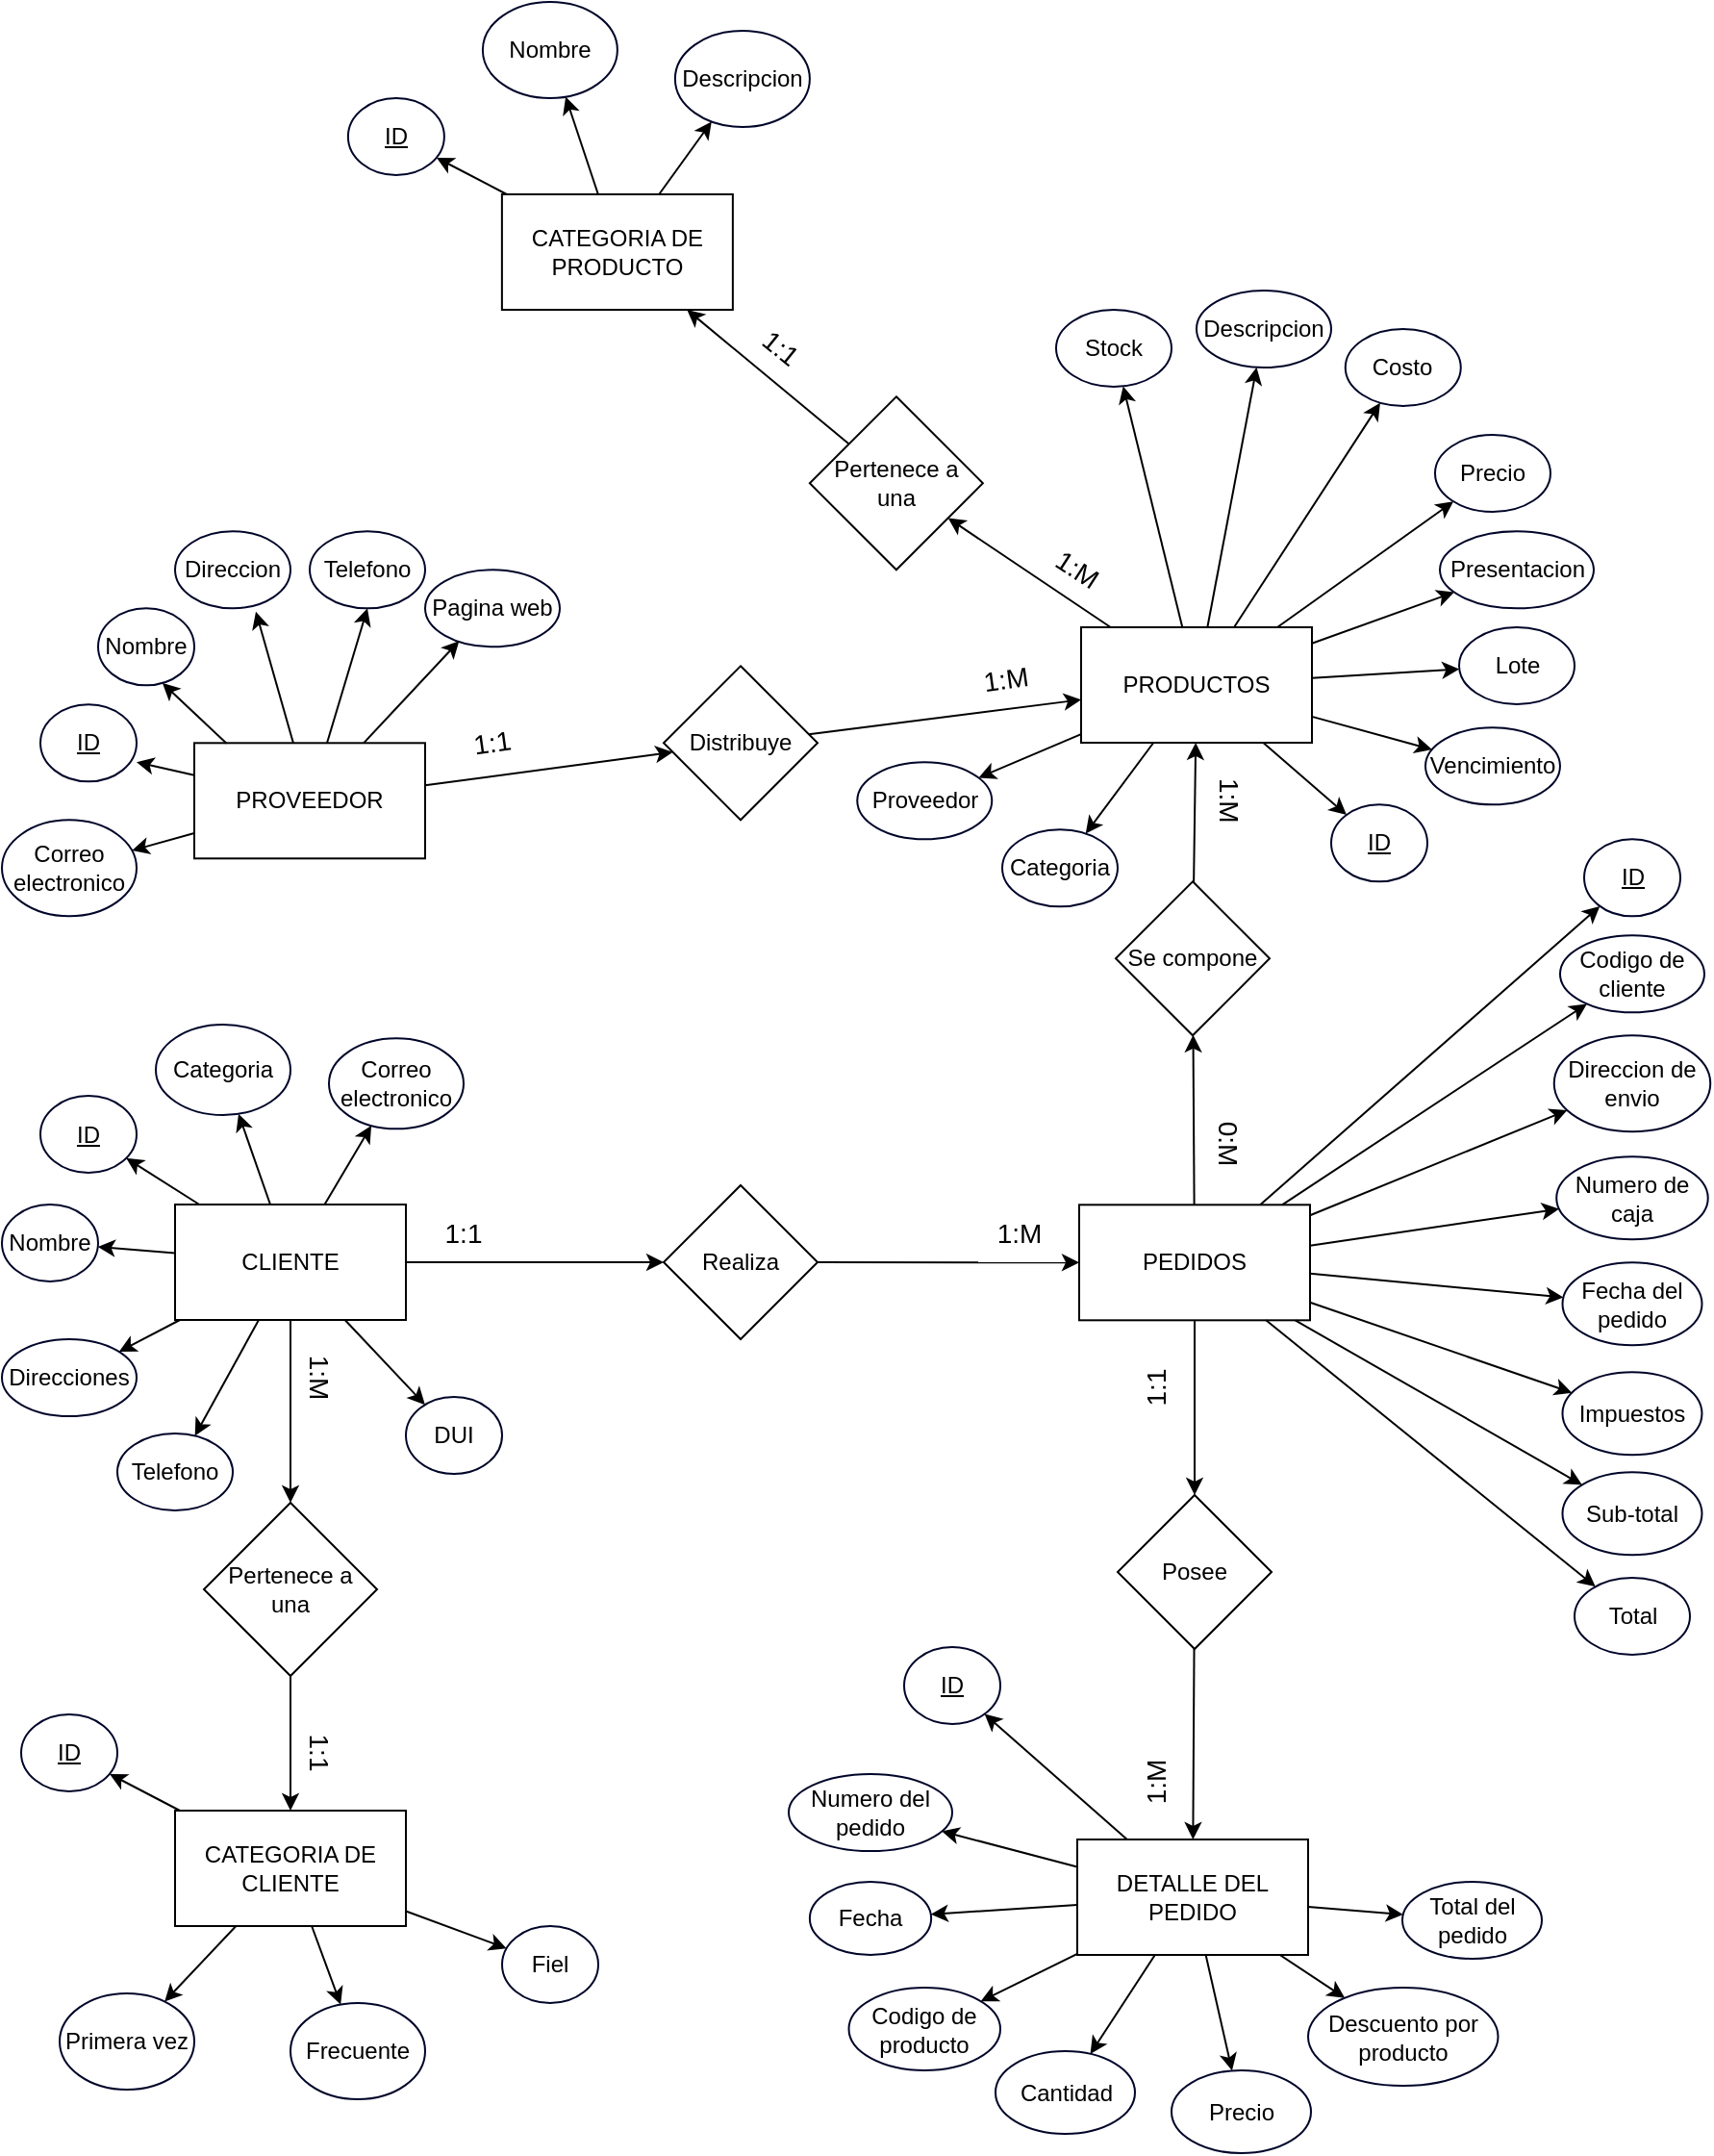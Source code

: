 <mxfile version="21.7.4" type="github">
  <diagram id="R2lEEEUBdFMjLlhIrx00" name="Page-1">
    <mxGraphModel dx="1956" dy="2162" grid="1" gridSize="10" guides="1" tooltips="1" connect="1" arrows="1" fold="1" page="1" pageScale="1" pageWidth="850" pageHeight="1100" math="0" shadow="0" extFonts="Permanent Marker^https://fonts.googleapis.com/css?family=Permanent+Marker">
      <root>
        <mxCell id="0" />
        <mxCell id="1" parent="0" />
        <mxCell id="IUQkrYkWNU4oUDDJXFgj-1" value="CLIENTE" style="rounded=0;whiteSpace=wrap;html=1;" vertex="1" parent="1">
          <mxGeometry x="470" y="305" width="120" height="60" as="geometry" />
        </mxCell>
        <mxCell id="IUQkrYkWNU4oUDDJXFgj-2" value="CATEGORIA DE CLIENTE" style="rounded=0;whiteSpace=wrap;html=1;" vertex="1" parent="1">
          <mxGeometry x="470" y="620" width="120" height="60" as="geometry" />
        </mxCell>
        <mxCell id="IUQkrYkWNU4oUDDJXFgj-3" value="PEDIDOS" style="rounded=0;whiteSpace=wrap;html=1;" vertex="1" parent="1">
          <mxGeometry x="940" y="305.16" width="120" height="60" as="geometry" />
        </mxCell>
        <mxCell id="IUQkrYkWNU4oUDDJXFgj-4" value="PRODUCTOS" style="rounded=0;whiteSpace=wrap;html=1;" vertex="1" parent="1">
          <mxGeometry x="941" y="5" width="120" height="60" as="geometry" />
        </mxCell>
        <mxCell id="IUQkrYkWNU4oUDDJXFgj-5" value="PROVEEDOR" style="rounded=0;whiteSpace=wrap;html=1;" vertex="1" parent="1">
          <mxGeometry x="480" y="65.16" width="120" height="60" as="geometry" />
        </mxCell>
        <mxCell id="IUQkrYkWNU4oUDDJXFgj-6" value="&lt;u&gt;ID&lt;/u&gt;" style="ellipse;whiteSpace=wrap;html=1;strokeColor=#000529;" vertex="1" parent="1">
          <mxGeometry x="400" y="45.16" width="50" height="40" as="geometry" />
        </mxCell>
        <mxCell id="IUQkrYkWNU4oUDDJXFgj-7" value="Nombre" style="ellipse;whiteSpace=wrap;html=1;strokeColor=#000529;" vertex="1" parent="1">
          <mxGeometry x="430" y="-4.84" width="50" height="40" as="geometry" />
        </mxCell>
        <mxCell id="IUQkrYkWNU4oUDDJXFgj-8" value="Direccion" style="ellipse;whiteSpace=wrap;html=1;strokeColor=#000529;" vertex="1" parent="1">
          <mxGeometry x="470" y="-44.84" width="60" height="40" as="geometry" />
        </mxCell>
        <mxCell id="IUQkrYkWNU4oUDDJXFgj-9" value="Telefono" style="ellipse;whiteSpace=wrap;html=1;strokeColor=#000529;" vertex="1" parent="1">
          <mxGeometry x="540" y="-44.84" width="60" height="40" as="geometry" />
        </mxCell>
        <mxCell id="IUQkrYkWNU4oUDDJXFgj-10" value="Pagina web" style="ellipse;whiteSpace=wrap;html=1;strokeColor=#000529;" vertex="1" parent="1">
          <mxGeometry x="600" y="-24.84" width="70" height="40" as="geometry" />
        </mxCell>
        <mxCell id="IUQkrYkWNU4oUDDJXFgj-12" value="Correo electronico" style="ellipse;whiteSpace=wrap;html=1;strokeColor=#000529;" vertex="1" parent="1">
          <mxGeometry x="380" y="105.16" width="70" height="50" as="geometry" />
        </mxCell>
        <mxCell id="IUQkrYkWNU4oUDDJXFgj-39" value="&lt;u&gt;ID&lt;/u&gt;" style="ellipse;whiteSpace=wrap;html=1;strokeColor=#000529;" vertex="1" parent="1">
          <mxGeometry x="400" y="248.5" width="50" height="40" as="geometry" />
        </mxCell>
        <mxCell id="IUQkrYkWNU4oUDDJXFgj-40" value="Nombre" style="ellipse;whiteSpace=wrap;html=1;strokeColor=#000529;" vertex="1" parent="1">
          <mxGeometry x="380" y="305" width="50" height="40" as="geometry" />
        </mxCell>
        <mxCell id="IUQkrYkWNU4oUDDJXFgj-42" value="Direcciones" style="ellipse;whiteSpace=wrap;html=1;strokeColor=#000529;shadow=0;" vertex="1" parent="1">
          <mxGeometry x="380" y="375" width="70" height="40" as="geometry" />
        </mxCell>
        <mxCell id="IUQkrYkWNU4oUDDJXFgj-45" value="Telefono" style="ellipse;whiteSpace=wrap;html=1;strokeColor=#000529;" vertex="1" parent="1">
          <mxGeometry x="440" y="424" width="60" height="40" as="geometry" />
        </mxCell>
        <mxCell id="IUQkrYkWNU4oUDDJXFgj-46" value="DUI" style="ellipse;whiteSpace=wrap;html=1;strokeColor=#000529;" vertex="1" parent="1">
          <mxGeometry x="590" y="405" width="50" height="40" as="geometry" />
        </mxCell>
        <mxCell id="IUQkrYkWNU4oUDDJXFgj-47" value="Correo electronico" style="ellipse;whiteSpace=wrap;html=1;strokeColor=#000529;" vertex="1" parent="1">
          <mxGeometry x="550" y="218.66" width="70" height="47" as="geometry" />
        </mxCell>
        <mxCell id="IUQkrYkWNU4oUDDJXFgj-63" value="Categoria" style="ellipse;whiteSpace=wrap;html=1;strokeColor=#000529;" vertex="1" parent="1">
          <mxGeometry x="460" y="211.5" width="70" height="47" as="geometry" />
        </mxCell>
        <mxCell id="IUQkrYkWNU4oUDDJXFgj-65" value="&lt;u&gt;ID&lt;/u&gt;" style="ellipse;whiteSpace=wrap;html=1;strokeColor=#000529;" vertex="1" parent="1">
          <mxGeometry x="390" y="570" width="50" height="40" as="geometry" />
        </mxCell>
        <mxCell id="IUQkrYkWNU4oUDDJXFgj-66" value="Primera vez" style="ellipse;whiteSpace=wrap;html=1;strokeColor=#000529;" vertex="1" parent="1">
          <mxGeometry x="410" y="715" width="70" height="50" as="geometry" />
        </mxCell>
        <mxCell id="IUQkrYkWNU4oUDDJXFgj-67" value="Frecuente" style="ellipse;whiteSpace=wrap;html=1;strokeColor=#000529;" vertex="1" parent="1">
          <mxGeometry x="530" y="720" width="70" height="50" as="geometry" />
        </mxCell>
        <mxCell id="IUQkrYkWNU4oUDDJXFgj-68" value="Fiel" style="ellipse;whiteSpace=wrap;html=1;strokeColor=#000529;" vertex="1" parent="1">
          <mxGeometry x="640" y="680" width="50" height="40" as="geometry" />
        </mxCell>
        <mxCell id="IUQkrYkWNU4oUDDJXFgj-70" value="" style="endArrow=classic;html=1;rounded=0;" edge="1" parent="1" source="IUQkrYkWNU4oUDDJXFgj-2" target="IUQkrYkWNU4oUDDJXFgj-65">
          <mxGeometry width="50" height="50" relative="1" as="geometry">
            <mxPoint x="360" y="690" as="sourcePoint" />
            <mxPoint x="410" y="640" as="targetPoint" />
          </mxGeometry>
        </mxCell>
        <mxCell id="IUQkrYkWNU4oUDDJXFgj-71" value="" style="endArrow=classic;html=1;rounded=0;" edge="1" parent="1" source="IUQkrYkWNU4oUDDJXFgj-2" target="IUQkrYkWNU4oUDDJXFgj-66">
          <mxGeometry width="50" height="50" relative="1" as="geometry">
            <mxPoint x="480" y="660" as="sourcePoint" />
            <mxPoint x="435" y="730" as="targetPoint" />
          </mxGeometry>
        </mxCell>
        <mxCell id="IUQkrYkWNU4oUDDJXFgj-72" value="" style="endArrow=classic;html=1;rounded=0;" edge="1" parent="1" source="IUQkrYkWNU4oUDDJXFgj-1" target="IUQkrYkWNU4oUDDJXFgj-63">
          <mxGeometry width="50" height="50" relative="1" as="geometry">
            <mxPoint x="840" y="355" as="sourcePoint" />
            <mxPoint x="730" y="405" as="targetPoint" />
          </mxGeometry>
        </mxCell>
        <mxCell id="IUQkrYkWNU4oUDDJXFgj-73" value="" style="endArrow=classic;html=1;rounded=0;" edge="1" parent="1" source="IUQkrYkWNU4oUDDJXFgj-1" target="IUQkrYkWNU4oUDDJXFgj-47">
          <mxGeometry width="50" height="50" relative="1" as="geometry">
            <mxPoint x="599" y="337" as="sourcePoint" />
            <mxPoint x="650" y="328" as="targetPoint" />
          </mxGeometry>
        </mxCell>
        <mxCell id="IUQkrYkWNU4oUDDJXFgj-74" value="" style="endArrow=classic;html=1;rounded=0;" edge="1" parent="1" source="IUQkrYkWNU4oUDDJXFgj-1" target="IUQkrYkWNU4oUDDJXFgj-46">
          <mxGeometry width="50" height="50" relative="1" as="geometry">
            <mxPoint x="609" y="347" as="sourcePoint" />
            <mxPoint x="660" y="338" as="targetPoint" />
          </mxGeometry>
        </mxCell>
        <mxCell id="IUQkrYkWNU4oUDDJXFgj-75" value="" style="endArrow=classic;html=1;rounded=0;" edge="1" parent="1" source="IUQkrYkWNU4oUDDJXFgj-1" target="IUQkrYkWNU4oUDDJXFgj-45">
          <mxGeometry width="50" height="50" relative="1" as="geometry">
            <mxPoint x="619" y="357" as="sourcePoint" />
            <mxPoint x="670" y="348" as="targetPoint" />
          </mxGeometry>
        </mxCell>
        <mxCell id="IUQkrYkWNU4oUDDJXFgj-76" value="" style="endArrow=classic;html=1;rounded=0;" edge="1" parent="1" source="IUQkrYkWNU4oUDDJXFgj-1" target="IUQkrYkWNU4oUDDJXFgj-42">
          <mxGeometry width="50" height="50" relative="1" as="geometry">
            <mxPoint x="629" y="367" as="sourcePoint" />
            <mxPoint x="680" y="358" as="targetPoint" />
          </mxGeometry>
        </mxCell>
        <mxCell id="IUQkrYkWNU4oUDDJXFgj-77" value="" style="endArrow=classic;html=1;rounded=0;" edge="1" parent="1" source="IUQkrYkWNU4oUDDJXFgj-1" target="IUQkrYkWNU4oUDDJXFgj-40">
          <mxGeometry width="50" height="50" relative="1" as="geometry">
            <mxPoint x="510" y="375" as="sourcePoint" />
            <mxPoint x="495" y="434" as="targetPoint" />
          </mxGeometry>
        </mxCell>
        <mxCell id="IUQkrYkWNU4oUDDJXFgj-78" value="" style="endArrow=classic;html=1;rounded=0;" edge="1" parent="1" source="IUQkrYkWNU4oUDDJXFgj-1" target="IUQkrYkWNU4oUDDJXFgj-39">
          <mxGeometry width="50" height="50" relative="1" as="geometry">
            <mxPoint x="520" y="385" as="sourcePoint" />
            <mxPoint x="450" y="295" as="targetPoint" />
          </mxGeometry>
        </mxCell>
        <mxCell id="IUQkrYkWNU4oUDDJXFgj-79" value="" style="endArrow=classic;html=1;rounded=0;" edge="1" parent="1" source="IUQkrYkWNU4oUDDJXFgj-2" target="IUQkrYkWNU4oUDDJXFgj-67">
          <mxGeometry width="50" height="50" relative="1" as="geometry">
            <mxPoint x="170" y="700" as="sourcePoint" />
            <mxPoint x="155" y="759" as="targetPoint" />
          </mxGeometry>
        </mxCell>
        <mxCell id="IUQkrYkWNU4oUDDJXFgj-80" value="" style="endArrow=classic;html=1;rounded=0;" edge="1" parent="1" source="IUQkrYkWNU4oUDDJXFgj-2" target="IUQkrYkWNU4oUDDJXFgj-68">
          <mxGeometry width="50" height="50" relative="1" as="geometry">
            <mxPoint x="540" y="690" as="sourcePoint" />
            <mxPoint x="565" y="720" as="targetPoint" />
          </mxGeometry>
        </mxCell>
        <mxCell id="IUQkrYkWNU4oUDDJXFgj-82" value="CATEGORIA DE PRODUCTO" style="rounded=0;whiteSpace=wrap;html=1;direction=east;" vertex="1" parent="1">
          <mxGeometry x="639.94" y="-220" width="120" height="60" as="geometry" />
        </mxCell>
        <mxCell id="IUQkrYkWNU4oUDDJXFgj-83" value="&lt;u&gt;ID&lt;/u&gt;" style="ellipse;whiteSpace=wrap;html=1;strokeColor=#000529;direction=east;" vertex="1" parent="1">
          <mxGeometry x="559.94" y="-270" width="50" height="40" as="geometry" />
        </mxCell>
        <mxCell id="IUQkrYkWNU4oUDDJXFgj-84" value="Nombre" style="ellipse;whiteSpace=wrap;html=1;strokeColor=#000529;direction=east;" vertex="1" parent="1">
          <mxGeometry x="629.94" y="-320" width="70" height="50" as="geometry" />
        </mxCell>
        <mxCell id="IUQkrYkWNU4oUDDJXFgj-85" value="Descripcion" style="ellipse;whiteSpace=wrap;html=1;strokeColor=#000529;direction=east;" vertex="1" parent="1">
          <mxGeometry x="729.94" y="-305" width="70" height="50" as="geometry" />
        </mxCell>
        <mxCell id="IUQkrYkWNU4oUDDJXFgj-87" value="" style="endArrow=classic;html=1;rounded=0;" edge="1" parent="1" source="IUQkrYkWNU4oUDDJXFgj-82" target="IUQkrYkWNU4oUDDJXFgj-83">
          <mxGeometry width="50" height="50" relative="1" as="geometry">
            <mxPoint x="529.94" y="-150" as="sourcePoint" />
            <mxPoint x="579.94" y="-200" as="targetPoint" />
          </mxGeometry>
        </mxCell>
        <mxCell id="IUQkrYkWNU4oUDDJXFgj-88" value="" style="endArrow=classic;html=1;rounded=0;" edge="1" parent="1" source="IUQkrYkWNU4oUDDJXFgj-82" target="IUQkrYkWNU4oUDDJXFgj-84">
          <mxGeometry width="50" height="50" relative="1" as="geometry">
            <mxPoint x="649.94" y="-180" as="sourcePoint" />
            <mxPoint x="604.94" y="-110" as="targetPoint" />
          </mxGeometry>
        </mxCell>
        <mxCell id="IUQkrYkWNU4oUDDJXFgj-89" value="" style="endArrow=classic;html=1;rounded=0;" edge="1" parent="1" source="IUQkrYkWNU4oUDDJXFgj-82" target="IUQkrYkWNU4oUDDJXFgj-85">
          <mxGeometry width="50" height="50" relative="1" as="geometry">
            <mxPoint x="709.94" y="-210" as="sourcePoint" />
            <mxPoint x="324.94" y="-81" as="targetPoint" />
          </mxGeometry>
        </mxCell>
        <mxCell id="IUQkrYkWNU4oUDDJXFgj-91" value="&lt;u&gt;ID&lt;/u&gt;" style="ellipse;whiteSpace=wrap;html=1;strokeColor=#000529;direction=east;" vertex="1" parent="1">
          <mxGeometry x="1071" y="97.16" width="50" height="40" as="geometry" />
        </mxCell>
        <mxCell id="IUQkrYkWNU4oUDDJXFgj-92" value="" style="endArrow=classic;html=1;rounded=0;entryX=1;entryY=0.75;entryDx=0;entryDy=0;entryPerimeter=0;" edge="1" parent="1" source="IUQkrYkWNU4oUDDJXFgj-5" target="IUQkrYkWNU4oUDDJXFgj-6">
          <mxGeometry width="50" height="50" relative="1" as="geometry">
            <mxPoint x="480" y="-164.84" as="sourcePoint" />
            <mxPoint x="425" y="-204.84" as="targetPoint" />
          </mxGeometry>
        </mxCell>
        <mxCell id="IUQkrYkWNU4oUDDJXFgj-93" value="" style="endArrow=classic;html=1;rounded=0;exitX=0.14;exitY=0.004;exitDx=0;exitDy=0;entryX=0.669;entryY=0.97;entryDx=0;entryDy=0;entryPerimeter=0;exitPerimeter=0;" edge="1" parent="1" source="IUQkrYkWNU4oUDDJXFgj-5" target="IUQkrYkWNU4oUDDJXFgj-7">
          <mxGeometry width="50" height="50" relative="1" as="geometry">
            <mxPoint x="490" y="105.16" as="sourcePoint" />
            <mxPoint x="460" y="85.16" as="targetPoint" />
          </mxGeometry>
        </mxCell>
        <mxCell id="IUQkrYkWNU4oUDDJXFgj-94" value="" style="endArrow=classic;html=1;rounded=0;entryX=0.7;entryY=1.042;entryDx=0;entryDy=0;entryPerimeter=0;" edge="1" parent="1" source="IUQkrYkWNU4oUDDJXFgj-5" target="IUQkrYkWNU4oUDDJXFgj-8">
          <mxGeometry width="50" height="50" relative="1" as="geometry">
            <mxPoint x="500" y="115.16" as="sourcePoint" />
            <mxPoint x="470" y="95.16" as="targetPoint" />
          </mxGeometry>
        </mxCell>
        <mxCell id="IUQkrYkWNU4oUDDJXFgj-95" value="" style="endArrow=classic;html=1;rounded=0;entryX=0.5;entryY=1;entryDx=0;entryDy=0;" edge="1" parent="1" source="IUQkrYkWNU4oUDDJXFgj-5" target="IUQkrYkWNU4oUDDJXFgj-9">
          <mxGeometry width="50" height="50" relative="1" as="geometry">
            <mxPoint x="538" y="73.16" as="sourcePoint" />
            <mxPoint x="522" y="7.16" as="targetPoint" />
          </mxGeometry>
        </mxCell>
        <mxCell id="IUQkrYkWNU4oUDDJXFgj-96" value="" style="endArrow=classic;html=1;rounded=0;entryX=0.253;entryY=0.923;entryDx=0;entryDy=0;entryPerimeter=0;" edge="1" parent="1" source="IUQkrYkWNU4oUDDJXFgj-5" target="IUQkrYkWNU4oUDDJXFgj-10">
          <mxGeometry width="50" height="50" relative="1" as="geometry">
            <mxPoint x="548" y="83.16" as="sourcePoint" />
            <mxPoint x="532" y="17.16" as="targetPoint" />
          </mxGeometry>
        </mxCell>
        <mxCell id="IUQkrYkWNU4oUDDJXFgj-97" value="" style="endArrow=classic;html=1;rounded=0;" edge="1" parent="1" source="IUQkrYkWNU4oUDDJXFgj-5" target="IUQkrYkWNU4oUDDJXFgj-12">
          <mxGeometry width="50" height="50" relative="1" as="geometry">
            <mxPoint x="578" y="75.16" as="sourcePoint" />
            <mxPoint x="628" y="22.16" as="targetPoint" />
          </mxGeometry>
        </mxCell>
        <mxCell id="IUQkrYkWNU4oUDDJXFgj-98" value="Proveedor" style="ellipse;whiteSpace=wrap;html=1;strokeColor=#000529;" vertex="1" parent="1">
          <mxGeometry x="824.63" y="75.16" width="70" height="40" as="geometry" />
        </mxCell>
        <mxCell id="IUQkrYkWNU4oUDDJXFgj-99" value="Stock" style="ellipse;whiteSpace=wrap;html=1;strokeColor=#000529;" vertex="1" parent="1">
          <mxGeometry x="928" y="-160" width="60" height="40" as="geometry" />
        </mxCell>
        <mxCell id="IUQkrYkWNU4oUDDJXFgj-100" value="Descripcion" style="ellipse;whiteSpace=wrap;html=1;strokeColor=#000529;" vertex="1" parent="1">
          <mxGeometry x="1001" y="-170" width="70" height="40" as="geometry" />
        </mxCell>
        <mxCell id="IUQkrYkWNU4oUDDJXFgj-101" value="Costo" style="ellipse;whiteSpace=wrap;html=1;strokeColor=#000529;" vertex="1" parent="1">
          <mxGeometry x="1078.38" y="-150" width="60" height="40" as="geometry" />
        </mxCell>
        <mxCell id="IUQkrYkWNU4oUDDJXFgj-102" value="Precio" style="ellipse;whiteSpace=wrap;html=1;strokeColor=#000529;" vertex="1" parent="1">
          <mxGeometry x="1124.99" y="-95" width="60" height="40" as="geometry" />
        </mxCell>
        <mxCell id="IUQkrYkWNU4oUDDJXFgj-103" value="Presentacion" style="ellipse;whiteSpace=wrap;html=1;strokeColor=#000529;" vertex="1" parent="1">
          <mxGeometry x="1127.5" y="-44.84" width="80" height="40" as="geometry" />
        </mxCell>
        <mxCell id="IUQkrYkWNU4oUDDJXFgj-104" value="Lote" style="ellipse;whiteSpace=wrap;html=1;strokeColor=#000529;" vertex="1" parent="1">
          <mxGeometry x="1137.5" y="5" width="60" height="40" as="geometry" />
        </mxCell>
        <mxCell id="IUQkrYkWNU4oUDDJXFgj-105" value="Vencimiento" style="ellipse;whiteSpace=wrap;html=1;strokeColor=#000529;" vertex="1" parent="1">
          <mxGeometry x="1119.99" y="57.16" width="70" height="40" as="geometry" />
        </mxCell>
        <mxCell id="IUQkrYkWNU4oUDDJXFgj-106" value="Categoria" style="ellipse;whiteSpace=wrap;html=1;strokeColor=#000529;" vertex="1" parent="1">
          <mxGeometry x="900" y="110.16" width="60" height="40" as="geometry" />
        </mxCell>
        <mxCell id="IUQkrYkWNU4oUDDJXFgj-107" value="" style="endArrow=classic;html=1;rounded=0;" edge="1" parent="1" source="IUQkrYkWNU4oUDDJXFgj-4" target="IUQkrYkWNU4oUDDJXFgj-91">
          <mxGeometry width="50" height="50" relative="1" as="geometry">
            <mxPoint x="656" y="-124" as="sourcePoint" />
            <mxPoint x="706" y="-183" as="targetPoint" />
          </mxGeometry>
        </mxCell>
        <mxCell id="IUQkrYkWNU4oUDDJXFgj-108" value="" style="endArrow=classic;html=1;rounded=0;" edge="1" parent="1" source="IUQkrYkWNU4oUDDJXFgj-4" target="IUQkrYkWNU4oUDDJXFgj-106">
          <mxGeometry width="50" height="50" relative="1" as="geometry">
            <mxPoint x="951" y="45" as="sourcePoint" />
            <mxPoint x="881" y="45" as="targetPoint" />
          </mxGeometry>
        </mxCell>
        <mxCell id="IUQkrYkWNU4oUDDJXFgj-109" value="" style="endArrow=classic;html=1;rounded=0;" edge="1" parent="1" source="IUQkrYkWNU4oUDDJXFgj-4" target="IUQkrYkWNU4oUDDJXFgj-98">
          <mxGeometry width="50" height="50" relative="1" as="geometry">
            <mxPoint x="961" y="55" as="sourcePoint" />
            <mxPoint x="891" y="55" as="targetPoint" />
          </mxGeometry>
        </mxCell>
        <mxCell id="IUQkrYkWNU4oUDDJXFgj-110" value="" style="endArrow=classic;html=1;rounded=0;" edge="1" parent="1" source="IUQkrYkWNU4oUDDJXFgj-4" target="IUQkrYkWNU4oUDDJXFgj-99">
          <mxGeometry width="50" height="50" relative="1" as="geometry">
            <mxPoint x="974" y="15" as="sourcePoint" />
            <mxPoint x="896" y="-49" as="targetPoint" />
          </mxGeometry>
        </mxCell>
        <mxCell id="IUQkrYkWNU4oUDDJXFgj-111" value="" style="endArrow=classic;html=1;rounded=0;" edge="1" parent="1" source="IUQkrYkWNU4oUDDJXFgj-4" target="IUQkrYkWNU4oUDDJXFgj-100">
          <mxGeometry width="50" height="50" relative="1" as="geometry">
            <mxPoint x="984" y="25" as="sourcePoint" />
            <mxPoint x="906" y="-39" as="targetPoint" />
          </mxGeometry>
        </mxCell>
        <mxCell id="IUQkrYkWNU4oUDDJXFgj-112" value="" style="endArrow=classic;html=1;rounded=0;" edge="1" parent="1" source="IUQkrYkWNU4oUDDJXFgj-4" target="IUQkrYkWNU4oUDDJXFgj-101">
          <mxGeometry width="50" height="50" relative="1" as="geometry">
            <mxPoint x="1011" y="15" as="sourcePoint" />
            <mxPoint x="998" y="-115" as="targetPoint" />
          </mxGeometry>
        </mxCell>
        <mxCell id="IUQkrYkWNU4oUDDJXFgj-113" value="" style="endArrow=classic;html=1;rounded=0;" edge="1" parent="1" source="IUQkrYkWNU4oUDDJXFgj-4" target="IUQkrYkWNU4oUDDJXFgj-102">
          <mxGeometry width="50" height="50" relative="1" as="geometry">
            <mxPoint x="1021" y="15" as="sourcePoint" />
            <mxPoint x="1064" y="-115" as="targetPoint" />
          </mxGeometry>
        </mxCell>
        <mxCell id="IUQkrYkWNU4oUDDJXFgj-114" value="" style="endArrow=classic;html=1;rounded=0;" edge="1" parent="1" source="IUQkrYkWNU4oUDDJXFgj-4" target="IUQkrYkWNU4oUDDJXFgj-103">
          <mxGeometry width="50" height="50" relative="1" as="geometry">
            <mxPoint x="1031" y="25" as="sourcePoint" />
            <mxPoint x="1074" y="-105" as="targetPoint" />
          </mxGeometry>
        </mxCell>
        <mxCell id="IUQkrYkWNU4oUDDJXFgj-115" value="" style="endArrow=classic;html=1;rounded=0;" edge="1" parent="1" source="IUQkrYkWNU4oUDDJXFgj-4" target="IUQkrYkWNU4oUDDJXFgj-104">
          <mxGeometry width="50" height="50" relative="1" as="geometry">
            <mxPoint x="1041" y="35" as="sourcePoint" />
            <mxPoint x="1084" y="-95" as="targetPoint" />
          </mxGeometry>
        </mxCell>
        <mxCell id="IUQkrYkWNU4oUDDJXFgj-116" value="" style="endArrow=classic;html=1;rounded=0;" edge="1" parent="1" source="IUQkrYkWNU4oUDDJXFgj-4" target="IUQkrYkWNU4oUDDJXFgj-105">
          <mxGeometry width="50" height="50" relative="1" as="geometry">
            <mxPoint x="1051" y="45" as="sourcePoint" />
            <mxPoint x="1094" y="-85" as="targetPoint" />
          </mxGeometry>
        </mxCell>
        <mxCell id="IUQkrYkWNU4oUDDJXFgj-117" value="&lt;u&gt;ID&lt;/u&gt;" style="ellipse;whiteSpace=wrap;html=1;strokeColor=#000529;direction=east;" vertex="1" parent="1">
          <mxGeometry x="1202.5" y="115.16" width="50" height="40" as="geometry" />
        </mxCell>
        <mxCell id="IUQkrYkWNU4oUDDJXFgj-119" value="Codigo de cliente" style="ellipse;whiteSpace=wrap;html=1;strokeColor=#000529;" vertex="1" parent="1">
          <mxGeometry x="1189.99" y="165.16" width="75" height="40" as="geometry" />
        </mxCell>
        <mxCell id="IUQkrYkWNU4oUDDJXFgj-120" value="Direccion&amp;nbsp;de&lt;br&gt;envio" style="ellipse;whiteSpace=wrap;html=1;strokeColor=#000529;" vertex="1" parent="1">
          <mxGeometry x="1186.87" y="217.16" width="81.25" height="50" as="geometry" />
        </mxCell>
        <mxCell id="IUQkrYkWNU4oUDDJXFgj-121" value="Total" style="ellipse;whiteSpace=wrap;html=1;strokeColor=#000529;" vertex="1" parent="1">
          <mxGeometry x="1197.5" y="499" width="60" height="40" as="geometry" />
        </mxCell>
        <mxCell id="IUQkrYkWNU4oUDDJXFgj-122" value="Fecha del pedido" style="ellipse;whiteSpace=wrap;html=1;strokeColor=#000529;" vertex="1" parent="1">
          <mxGeometry x="1191.25" y="335.16" width="72.5" height="43" as="geometry" />
        </mxCell>
        <mxCell id="IUQkrYkWNU4oUDDJXFgj-123" value="Numero de caja" style="ellipse;whiteSpace=wrap;html=1;strokeColor=#000529;" vertex="1" parent="1">
          <mxGeometry x="1188.12" y="280.16" width="78.75" height="43" as="geometry" />
        </mxCell>
        <mxCell id="IUQkrYkWNU4oUDDJXFgj-124" value="Impuestos" style="ellipse;whiteSpace=wrap;html=1;strokeColor=#000529;" vertex="1" parent="1">
          <mxGeometry x="1191.24" y="392.16" width="72.5" height="43" as="geometry" />
        </mxCell>
        <mxCell id="IUQkrYkWNU4oUDDJXFgj-125" value="Sub-total" style="ellipse;whiteSpace=wrap;html=1;strokeColor=#000529;" vertex="1" parent="1">
          <mxGeometry x="1191.24" y="444.16" width="72.5" height="43" as="geometry" />
        </mxCell>
        <mxCell id="IUQkrYkWNU4oUDDJXFgj-126" value="" style="endArrow=classic;html=1;rounded=0;" edge="1" parent="1" source="IUQkrYkWNU4oUDDJXFgj-3" target="IUQkrYkWNU4oUDDJXFgj-117">
          <mxGeometry width="50" height="50" relative="1" as="geometry">
            <mxPoint x="620" y="297.16" as="sourcePoint" />
            <mxPoint x="676" y="272.16" as="targetPoint" />
          </mxGeometry>
        </mxCell>
        <mxCell id="IUQkrYkWNU4oUDDJXFgj-127" value="" style="endArrow=classic;html=1;rounded=0;" edge="1" parent="1" source="IUQkrYkWNU4oUDDJXFgj-3" target="IUQkrYkWNU4oUDDJXFgj-119">
          <mxGeometry width="50" height="50" relative="1" as="geometry">
            <mxPoint x="1044" y="315.16" as="sourcePoint" />
            <mxPoint x="1221" y="160.16" as="targetPoint" />
          </mxGeometry>
        </mxCell>
        <mxCell id="IUQkrYkWNU4oUDDJXFgj-128" value="" style="endArrow=classic;html=1;rounded=0;" edge="1" parent="1" source="IUQkrYkWNU4oUDDJXFgj-3" target="IUQkrYkWNU4oUDDJXFgj-120">
          <mxGeometry width="50" height="50" relative="1" as="geometry">
            <mxPoint x="1056" y="315.16" as="sourcePoint" />
            <mxPoint x="1215" y="210.16" as="targetPoint" />
          </mxGeometry>
        </mxCell>
        <mxCell id="IUQkrYkWNU4oUDDJXFgj-129" value="" style="endArrow=classic;html=1;rounded=0;" edge="1" parent="1" source="IUQkrYkWNU4oUDDJXFgj-3" target="IUQkrYkWNU4oUDDJXFgj-123">
          <mxGeometry width="50" height="50" relative="1" as="geometry">
            <mxPoint x="1070" y="320.16" as="sourcePoint" />
            <mxPoint x="1204" y="266.16" as="targetPoint" />
          </mxGeometry>
        </mxCell>
        <mxCell id="IUQkrYkWNU4oUDDJXFgj-130" value="" style="endArrow=classic;html=1;rounded=0;" edge="1" parent="1" source="IUQkrYkWNU4oUDDJXFgj-3" target="IUQkrYkWNU4oUDDJXFgj-122">
          <mxGeometry width="50" height="50" relative="1" as="geometry">
            <mxPoint x="1080" y="330.16" as="sourcePoint" />
            <mxPoint x="1214" y="276.16" as="targetPoint" />
          </mxGeometry>
        </mxCell>
        <mxCell id="IUQkrYkWNU4oUDDJXFgj-131" value="" style="endArrow=classic;html=1;rounded=0;" edge="1" parent="1" source="IUQkrYkWNU4oUDDJXFgj-3" target="IUQkrYkWNU4oUDDJXFgj-124">
          <mxGeometry width="50" height="50" relative="1" as="geometry">
            <mxPoint x="1070" y="351.16" as="sourcePoint" />
            <mxPoint x="1202" y="363.16" as="targetPoint" />
          </mxGeometry>
        </mxCell>
        <mxCell id="IUQkrYkWNU4oUDDJXFgj-132" value="" style="endArrow=classic;html=1;rounded=0;" edge="1" parent="1" source="IUQkrYkWNU4oUDDJXFgj-3" target="IUQkrYkWNU4oUDDJXFgj-125">
          <mxGeometry width="50" height="50" relative="1" as="geometry">
            <mxPoint x="1070" y="366.16" as="sourcePoint" />
            <mxPoint x="1206" y="413.16" as="targetPoint" />
          </mxGeometry>
        </mxCell>
        <mxCell id="IUQkrYkWNU4oUDDJXFgj-133" value="" style="endArrow=classic;html=1;rounded=0;" edge="1" parent="1" source="IUQkrYkWNU4oUDDJXFgj-3" target="IUQkrYkWNU4oUDDJXFgj-121">
          <mxGeometry width="50" height="50" relative="1" as="geometry">
            <mxPoint x="1080" y="376.16" as="sourcePoint" />
            <mxPoint x="1208.211" y="499.842" as="targetPoint" />
          </mxGeometry>
        </mxCell>
        <mxCell id="IUQkrYkWNU4oUDDJXFgj-134" value="DETALLE DEL PEDIDO" style="rounded=0;whiteSpace=wrap;html=1;" vertex="1" parent="1">
          <mxGeometry x="939" y="635" width="120" height="60" as="geometry" />
        </mxCell>
        <mxCell id="IUQkrYkWNU4oUDDJXFgj-135" value="&lt;u&gt;ID&lt;/u&gt;" style="ellipse;whiteSpace=wrap;html=1;strokeColor=#000529;direction=east;" vertex="1" parent="1">
          <mxGeometry x="849" y="535" width="50" height="40" as="geometry" />
        </mxCell>
        <mxCell id="IUQkrYkWNU4oUDDJXFgj-136" value="Numero del pedido" style="ellipse;whiteSpace=wrap;html=1;strokeColor=#000529;" vertex="1" parent="1">
          <mxGeometry x="789" y="601" width="85" height="40" as="geometry" />
        </mxCell>
        <mxCell id="IUQkrYkWNU4oUDDJXFgj-137" value="Fecha" style="ellipse;whiteSpace=wrap;html=1;strokeColor=#000529;" vertex="1" parent="1">
          <mxGeometry x="799.94" y="657" width="63.13" height="38" as="geometry" />
        </mxCell>
        <mxCell id="IUQkrYkWNU4oUDDJXFgj-138" value="Total del pedido" style="ellipse;whiteSpace=wrap;html=1;strokeColor=#000529;" vertex="1" parent="1">
          <mxGeometry x="1108" y="657" width="72.5" height="40" as="geometry" />
        </mxCell>
        <mxCell id="IUQkrYkWNU4oUDDJXFgj-139" value="Cantidad" style="ellipse;whiteSpace=wrap;html=1;strokeColor=#000529;" vertex="1" parent="1">
          <mxGeometry x="896.5" y="745" width="72.5" height="43" as="geometry" />
        </mxCell>
        <mxCell id="IUQkrYkWNU4oUDDJXFgj-140" value="Codigo de producto" style="ellipse;whiteSpace=wrap;html=1;strokeColor=#000529;" vertex="1" parent="1">
          <mxGeometry x="820.25" y="712" width="78.75" height="43" as="geometry" />
        </mxCell>
        <mxCell id="IUQkrYkWNU4oUDDJXFgj-141" value="Precio" style="ellipse;whiteSpace=wrap;html=1;strokeColor=#000529;" vertex="1" parent="1">
          <mxGeometry x="988" y="755" width="72.5" height="43" as="geometry" />
        </mxCell>
        <mxCell id="IUQkrYkWNU4oUDDJXFgj-142" value="Descuento por producto" style="ellipse;whiteSpace=wrap;html=1;strokeColor=#000529;" vertex="1" parent="1">
          <mxGeometry x="1059" y="712" width="98.76" height="51" as="geometry" />
        </mxCell>
        <mxCell id="IUQkrYkWNU4oUDDJXFgj-143" value="" style="endArrow=classic;html=1;rounded=0;" edge="1" parent="1" source="IUQkrYkWNU4oUDDJXFgj-134" target="IUQkrYkWNU4oUDDJXFgj-135">
          <mxGeometry width="50" height="50" relative="1" as="geometry">
            <mxPoint x="619" y="627" as="sourcePoint" />
            <mxPoint x="675" y="602" as="targetPoint" />
          </mxGeometry>
        </mxCell>
        <mxCell id="IUQkrYkWNU4oUDDJXFgj-144" value="" style="endArrow=classic;html=1;rounded=0;" edge="1" parent="1" source="IUQkrYkWNU4oUDDJXFgj-134" target="IUQkrYkWNU4oUDDJXFgj-136">
          <mxGeometry width="50" height="50" relative="1" as="geometry">
            <mxPoint x="1043" y="645" as="sourcePoint" />
            <mxPoint x="1220" y="490" as="targetPoint" />
          </mxGeometry>
        </mxCell>
        <mxCell id="IUQkrYkWNU4oUDDJXFgj-145" value="" style="endArrow=classic;html=1;rounded=0;" edge="1" parent="1" source="IUQkrYkWNU4oUDDJXFgj-134" target="IUQkrYkWNU4oUDDJXFgj-137">
          <mxGeometry width="50" height="50" relative="1" as="geometry">
            <mxPoint x="1055" y="645" as="sourcePoint" />
            <mxPoint x="1214" y="540" as="targetPoint" />
          </mxGeometry>
        </mxCell>
        <mxCell id="IUQkrYkWNU4oUDDJXFgj-146" value="" style="endArrow=classic;html=1;rounded=0;" edge="1" parent="1" source="IUQkrYkWNU4oUDDJXFgj-134" target="IUQkrYkWNU4oUDDJXFgj-140">
          <mxGeometry width="50" height="50" relative="1" as="geometry">
            <mxPoint x="1069" y="650" as="sourcePoint" />
            <mxPoint x="1203" y="596" as="targetPoint" />
          </mxGeometry>
        </mxCell>
        <mxCell id="IUQkrYkWNU4oUDDJXFgj-147" value="" style="endArrow=classic;html=1;rounded=0;" edge="1" parent="1" source="IUQkrYkWNU4oUDDJXFgj-134" target="IUQkrYkWNU4oUDDJXFgj-139">
          <mxGeometry width="50" height="50" relative="1" as="geometry">
            <mxPoint x="1079" y="660" as="sourcePoint" />
            <mxPoint x="1213" y="606" as="targetPoint" />
          </mxGeometry>
        </mxCell>
        <mxCell id="IUQkrYkWNU4oUDDJXFgj-148" value="" style="endArrow=classic;html=1;rounded=0;" edge="1" parent="1" source="IUQkrYkWNU4oUDDJXFgj-134" target="IUQkrYkWNU4oUDDJXFgj-141">
          <mxGeometry width="50" height="50" relative="1" as="geometry">
            <mxPoint x="1069" y="681" as="sourcePoint" />
            <mxPoint x="1201" y="693" as="targetPoint" />
          </mxGeometry>
        </mxCell>
        <mxCell id="IUQkrYkWNU4oUDDJXFgj-149" value="" style="endArrow=classic;html=1;rounded=0;" edge="1" parent="1" source="IUQkrYkWNU4oUDDJXFgj-134" target="IUQkrYkWNU4oUDDJXFgj-142">
          <mxGeometry width="50" height="50" relative="1" as="geometry">
            <mxPoint x="1069" y="696" as="sourcePoint" />
            <mxPoint x="1205" y="743" as="targetPoint" />
          </mxGeometry>
        </mxCell>
        <mxCell id="IUQkrYkWNU4oUDDJXFgj-150" value="" style="endArrow=classic;html=1;rounded=0;" edge="1" parent="1" source="IUQkrYkWNU4oUDDJXFgj-134" target="IUQkrYkWNU4oUDDJXFgj-138">
          <mxGeometry width="50" height="50" relative="1" as="geometry">
            <mxPoint x="1079" y="706" as="sourcePoint" />
            <mxPoint x="1215" y="753" as="targetPoint" />
          </mxGeometry>
        </mxCell>
        <mxCell id="IUQkrYkWNU4oUDDJXFgj-155" value="Realiza" style="rhombus;whiteSpace=wrap;html=1;" vertex="1" parent="1">
          <mxGeometry x="724" y="295" width="80" height="80" as="geometry" />
        </mxCell>
        <mxCell id="IUQkrYkWNU4oUDDJXFgj-156" value="" style="endArrow=classic;html=1;rounded=0;" edge="1" parent="1" source="IUQkrYkWNU4oUDDJXFgj-1" target="IUQkrYkWNU4oUDDJXFgj-155">
          <mxGeometry width="50" height="50" relative="1" as="geometry">
            <mxPoint x="1020" y="305" as="sourcePoint" />
            <mxPoint x="1070" y="255" as="targetPoint" />
          </mxGeometry>
        </mxCell>
        <mxCell id="IUQkrYkWNU4oUDDJXFgj-157" value="" style="endArrow=classic;html=1;rounded=0;" edge="1" parent="1" source="IUQkrYkWNU4oUDDJXFgj-155" target="IUQkrYkWNU4oUDDJXFgj-3">
          <mxGeometry width="50" height="50" relative="1" as="geometry">
            <mxPoint x="600" y="345" as="sourcePoint" />
            <mxPoint x="830" y="385" as="targetPoint" />
          </mxGeometry>
        </mxCell>
        <mxCell id="IUQkrYkWNU4oUDDJXFgj-159" value="Pertenece a una" style="rhombus;whiteSpace=wrap;html=1;" vertex="1" parent="1">
          <mxGeometry x="485" y="460" width="90" height="90" as="geometry" />
        </mxCell>
        <mxCell id="IUQkrYkWNU4oUDDJXFgj-160" value="" style="endArrow=classic;html=1;rounded=0;" edge="1" parent="1" source="IUQkrYkWNU4oUDDJXFgj-1" target="IUQkrYkWNU4oUDDJXFgj-159">
          <mxGeometry width="50" height="50" relative="1" as="geometry">
            <mxPoint x="900" y="345" as="sourcePoint" />
            <mxPoint x="1049" y="345" as="targetPoint" />
          </mxGeometry>
        </mxCell>
        <mxCell id="IUQkrYkWNU4oUDDJXFgj-161" value="" style="endArrow=classic;html=1;rounded=0;" edge="1" parent="1" source="IUQkrYkWNU4oUDDJXFgj-159" target="IUQkrYkWNU4oUDDJXFgj-2">
          <mxGeometry width="50" height="50" relative="1" as="geometry">
            <mxPoint x="540" y="375" as="sourcePoint" />
            <mxPoint x="540" y="485" as="targetPoint" />
          </mxGeometry>
        </mxCell>
        <mxCell id="IUQkrYkWNU4oUDDJXFgj-163" value="Posee" style="rhombus;whiteSpace=wrap;html=1;" vertex="1" parent="1">
          <mxGeometry x="960" y="456" width="80" height="80" as="geometry" />
        </mxCell>
        <mxCell id="IUQkrYkWNU4oUDDJXFgj-164" value="" style="endArrow=classic;html=1;rounded=0;" edge="1" parent="1" source="IUQkrYkWNU4oUDDJXFgj-3" target="IUQkrYkWNU4oUDDJXFgj-163">
          <mxGeometry width="50" height="50" relative="1" as="geometry">
            <mxPoint x="840" y="435" as="sourcePoint" />
            <mxPoint x="950" y="345" as="targetPoint" />
          </mxGeometry>
        </mxCell>
        <mxCell id="IUQkrYkWNU4oUDDJXFgj-165" value="" style="endArrow=classic;html=1;rounded=0;" edge="1" parent="1" source="IUQkrYkWNU4oUDDJXFgj-163" target="IUQkrYkWNU4oUDDJXFgj-134">
          <mxGeometry width="50" height="50" relative="1" as="geometry">
            <mxPoint x="1010.851" y="534.851" as="sourcePoint" />
            <mxPoint x="1100" y="525" as="targetPoint" />
          </mxGeometry>
        </mxCell>
        <mxCell id="IUQkrYkWNU4oUDDJXFgj-166" value="Se compone" style="rhombus;whiteSpace=wrap;html=1;" vertex="1" parent="1">
          <mxGeometry x="959" y="137.16" width="80" height="80" as="geometry" />
        </mxCell>
        <mxCell id="IUQkrYkWNU4oUDDJXFgj-167" value="" style="endArrow=classic;html=1;rounded=0;" edge="1" parent="1" source="IUQkrYkWNU4oUDDJXFgj-3" target="IUQkrYkWNU4oUDDJXFgj-166">
          <mxGeometry width="50" height="50" relative="1" as="geometry">
            <mxPoint x="814" y="345" as="sourcePoint" />
            <mxPoint x="950" y="345" as="targetPoint" />
          </mxGeometry>
        </mxCell>
        <mxCell id="IUQkrYkWNU4oUDDJXFgj-168" value="" style="endArrow=classic;html=1;rounded=0;" edge="1" parent="1" source="IUQkrYkWNU4oUDDJXFgj-166" target="IUQkrYkWNU4oUDDJXFgj-4">
          <mxGeometry width="50" height="50" relative="1" as="geometry">
            <mxPoint x="824" y="355" as="sourcePoint" />
            <mxPoint x="960" y="355" as="targetPoint" />
          </mxGeometry>
        </mxCell>
        <mxCell id="IUQkrYkWNU4oUDDJXFgj-169" value="Distribuye" style="rhombus;whiteSpace=wrap;html=1;" vertex="1" parent="1">
          <mxGeometry x="724" y="25.16" width="80" height="80" as="geometry" />
        </mxCell>
        <mxCell id="IUQkrYkWNU4oUDDJXFgj-170" value="" style="endArrow=classic;html=1;rounded=0;" edge="1" parent="1" source="IUQkrYkWNU4oUDDJXFgj-169" target="IUQkrYkWNU4oUDDJXFgj-4">
          <mxGeometry width="50" height="50" relative="1" as="geometry">
            <mxPoint x="1010" y="148" as="sourcePoint" />
            <mxPoint x="1011" y="75" as="targetPoint" />
          </mxGeometry>
        </mxCell>
        <mxCell id="IUQkrYkWNU4oUDDJXFgj-171" value="" style="endArrow=classic;html=1;rounded=0;" edge="1" parent="1" source="IUQkrYkWNU4oUDDJXFgj-5" target="IUQkrYkWNU4oUDDJXFgj-169">
          <mxGeometry width="50" height="50" relative="1" as="geometry">
            <mxPoint x="1020" y="158" as="sourcePoint" />
            <mxPoint x="1021" y="85" as="targetPoint" />
          </mxGeometry>
        </mxCell>
        <mxCell id="IUQkrYkWNU4oUDDJXFgj-172" value="Pertenece a una" style="rhombus;whiteSpace=wrap;html=1;" vertex="1" parent="1">
          <mxGeometry x="799.94" y="-114.84" width="90" height="90" as="geometry" />
        </mxCell>
        <mxCell id="IUQkrYkWNU4oUDDJXFgj-173" value="" style="endArrow=classic;html=1;rounded=0;" edge="1" parent="1" source="IUQkrYkWNU4oUDDJXFgj-4" target="IUQkrYkWNU4oUDDJXFgj-172">
          <mxGeometry width="50" height="50" relative="1" as="geometry">
            <mxPoint x="809" y="71" as="sourcePoint" />
            <mxPoint x="951" y="53" as="targetPoint" />
          </mxGeometry>
        </mxCell>
        <mxCell id="IUQkrYkWNU4oUDDJXFgj-174" value="" style="endArrow=classic;html=1;rounded=0;" edge="1" parent="1" source="IUQkrYkWNU4oUDDJXFgj-172" target="IUQkrYkWNU4oUDDJXFgj-82">
          <mxGeometry width="50" height="50" relative="1" as="geometry">
            <mxPoint x="819" y="81" as="sourcePoint" />
            <mxPoint x="961" y="63" as="targetPoint" />
          </mxGeometry>
        </mxCell>
        <mxCell id="IUQkrYkWNU4oUDDJXFgj-175" value="&lt;font style=&quot;font-size: 14px;&quot;&gt;1:M&lt;/font&gt;" style="text;html=1;strokeColor=none;fillColor=none;align=center;verticalAlign=middle;whiteSpace=wrap;rounded=0;" vertex="1" parent="1">
          <mxGeometry x="879" y="305.16" width="60" height="30" as="geometry" />
        </mxCell>
        <mxCell id="IUQkrYkWNU4oUDDJXFgj-176" value="&lt;font style=&quot;font-size: 14px;&quot;&gt;1:1&lt;/font&gt;" style="text;html=1;strokeColor=none;fillColor=none;align=center;verticalAlign=middle;whiteSpace=wrap;rounded=0;" vertex="1" parent="1">
          <mxGeometry x="590" y="305.16" width="60" height="30" as="geometry" />
        </mxCell>
        <mxCell id="IUQkrYkWNU4oUDDJXFgj-177" value="&lt;font style=&quot;font-size: 14px;&quot;&gt;1:M&lt;/font&gt;" style="text;html=1;strokeColor=none;fillColor=none;align=center;verticalAlign=middle;whiteSpace=wrap;rounded=0;rotation=-90;" vertex="1" parent="1">
          <mxGeometry x="950" y="590" width="60" height="30" as="geometry" />
        </mxCell>
        <mxCell id="IUQkrYkWNU4oUDDJXFgj-179" value="&lt;font style=&quot;font-size: 14px;&quot;&gt;1:1&lt;/font&gt;" style="text;html=1;strokeColor=none;fillColor=none;align=center;verticalAlign=middle;whiteSpace=wrap;rounded=0;rotation=-90;" vertex="1" parent="1">
          <mxGeometry x="950" y="385" width="60" height="30" as="geometry" />
        </mxCell>
        <mxCell id="IUQkrYkWNU4oUDDJXFgj-180" value="&lt;font style=&quot;font-size: 14px;&quot;&gt;1:1&lt;/font&gt;" style="text;html=1;strokeColor=none;fillColor=none;align=center;verticalAlign=middle;whiteSpace=wrap;rounded=0;rotation=90;" vertex="1" parent="1">
          <mxGeometry x="515" y="575" width="60" height="30" as="geometry" />
        </mxCell>
        <mxCell id="IUQkrYkWNU4oUDDJXFgj-181" value="&lt;font style=&quot;font-size: 14px;&quot;&gt;1:M&lt;/font&gt;" style="text;html=1;strokeColor=none;fillColor=none;align=center;verticalAlign=middle;whiteSpace=wrap;rounded=0;rotation=90;" vertex="1" parent="1">
          <mxGeometry x="515" y="380" width="60" height="30" as="geometry" />
        </mxCell>
        <mxCell id="IUQkrYkWNU4oUDDJXFgj-182" value="&lt;font style=&quot;font-size: 14px;&quot;&gt;1:M&lt;/font&gt;" style="text;html=1;strokeColor=none;fillColor=none;align=center;verticalAlign=middle;whiteSpace=wrap;rounded=0;rotation=352;" vertex="1" parent="1">
          <mxGeometry x="872" y="17.0" width="60" height="30" as="geometry" />
        </mxCell>
        <mxCell id="IUQkrYkWNU4oUDDJXFgj-183" value="&lt;font style=&quot;font-size: 14px;&quot;&gt;1:1&lt;/font&gt;" style="text;html=1;strokeColor=none;fillColor=none;align=center;verticalAlign=middle;whiteSpace=wrap;rounded=0;rotation=352;" vertex="1" parent="1">
          <mxGeometry x="605" y="50.16" width="60" height="30" as="geometry" />
        </mxCell>
        <mxCell id="IUQkrYkWNU4oUDDJXFgj-184" value="&lt;font style=&quot;font-size: 14px;&quot;&gt;1:M&lt;/font&gt;" style="text;html=1;strokeColor=none;fillColor=none;align=center;verticalAlign=middle;whiteSpace=wrap;rounded=0;rotation=90;" vertex="1" parent="1">
          <mxGeometry x="988" y="80.16" width="60" height="30" as="geometry" />
        </mxCell>
        <mxCell id="IUQkrYkWNU4oUDDJXFgj-185" value="&lt;font style=&quot;font-size: 14px;&quot;&gt;0:M&lt;/font&gt;" style="text;html=1;strokeColor=none;fillColor=none;align=center;verticalAlign=middle;whiteSpace=wrap;rounded=0;rotation=90;" vertex="1" parent="1">
          <mxGeometry x="988" y="258.5" width="60" height="30" as="geometry" />
        </mxCell>
        <mxCell id="IUQkrYkWNU4oUDDJXFgj-186" value="&lt;font style=&quot;font-size: 14px;&quot;&gt;1:M&lt;/font&gt;" style="text;html=1;strokeColor=none;fillColor=none;align=center;verticalAlign=middle;whiteSpace=wrap;rounded=0;rotation=33;" vertex="1" parent="1">
          <mxGeometry x="909" y="-39.84" width="60" height="30" as="geometry" />
        </mxCell>
        <mxCell id="IUQkrYkWNU4oUDDJXFgj-187" value="&lt;font style=&quot;font-size: 14px;&quot;&gt;1:1&lt;/font&gt;" style="text;html=1;strokeColor=none;fillColor=none;align=center;verticalAlign=middle;whiteSpace=wrap;rounded=0;rotation=39;" vertex="1" parent="1">
          <mxGeometry x="755" y="-155.0" width="60" height="30" as="geometry" />
        </mxCell>
      </root>
    </mxGraphModel>
  </diagram>
</mxfile>
